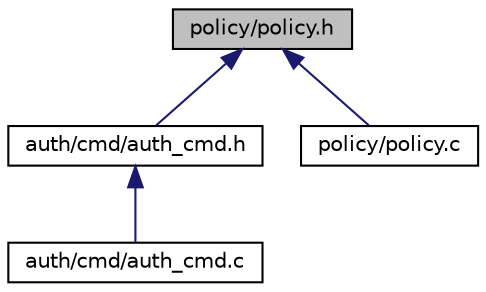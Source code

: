 digraph "policy/policy.h"
{
  edge [fontname="Helvetica",fontsize="10",labelfontname="Helvetica",labelfontsize="10"];
  node [fontname="Helvetica",fontsize="10",shape=record];
  Node3 [label="policy/policy.h",height=0.2,width=0.4,color="black", fillcolor="grey75", style="filled", fontcolor="black"];
  Node3 -> Node4 [dir="back",color="midnightblue",fontsize="10",style="solid",fontname="Helvetica"];
  Node4 [label="auth/cmd/auth_cmd.h",height=0.2,width=0.4,color="black", fillcolor="white", style="filled",URL="$auth__cmd_8h.html"];
  Node4 -> Node5 [dir="back",color="midnightblue",fontsize="10",style="solid",fontname="Helvetica"];
  Node5 [label="auth/cmd/auth_cmd.c",height=0.2,width=0.4,color="black", fillcolor="white", style="filled",URL="$auth__cmd_8c.html"];
  Node3 -> Node6 [dir="back",color="midnightblue",fontsize="10",style="solid",fontname="Helvetica"];
  Node6 [label="policy/policy.c",height=0.2,width=0.4,color="black", fillcolor="white", style="filled",URL="$policy_8c.html"];
}

